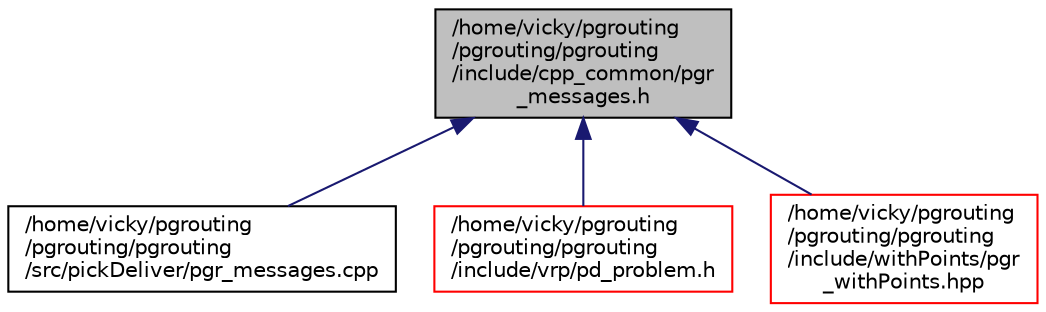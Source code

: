 digraph "/home/vicky/pgrouting/pgrouting/pgrouting/include/cpp_common/pgr_messages.h"
{
  edge [fontname="Helvetica",fontsize="10",labelfontname="Helvetica",labelfontsize="10"];
  node [fontname="Helvetica",fontsize="10",shape=record];
  Node1 [label="/home/vicky/pgrouting\l/pgrouting/pgrouting\l/include/cpp_common/pgr\l_messages.h",height=0.2,width=0.4,color="black", fillcolor="grey75", style="filled", fontcolor="black"];
  Node1 -> Node2 [dir="back",color="midnightblue",fontsize="10",style="solid",fontname="Helvetica"];
  Node2 [label="/home/vicky/pgrouting\l/pgrouting/pgrouting\l/src/pickDeliver/pgr_messages.cpp",height=0.2,width=0.4,color="black", fillcolor="white", style="filled",URL="$pgr__messages_8cpp.html"];
  Node1 -> Node3 [dir="back",color="midnightblue",fontsize="10",style="solid",fontname="Helvetica"];
  Node3 [label="/home/vicky/pgrouting\l/pgrouting/pgrouting\l/include/vrp/pd_problem.h",height=0.2,width=0.4,color="red", fillcolor="white", style="filled",URL="$pd__problem_8h.html"];
  Node1 -> Node4 [dir="back",color="midnightblue",fontsize="10",style="solid",fontname="Helvetica"];
  Node4 [label="/home/vicky/pgrouting\l/pgrouting/pgrouting\l/include/withPoints/pgr\l_withPoints.hpp",height=0.2,width=0.4,color="red", fillcolor="white", style="filled",URL="$pgr__withPoints_8hpp.html"];
}
